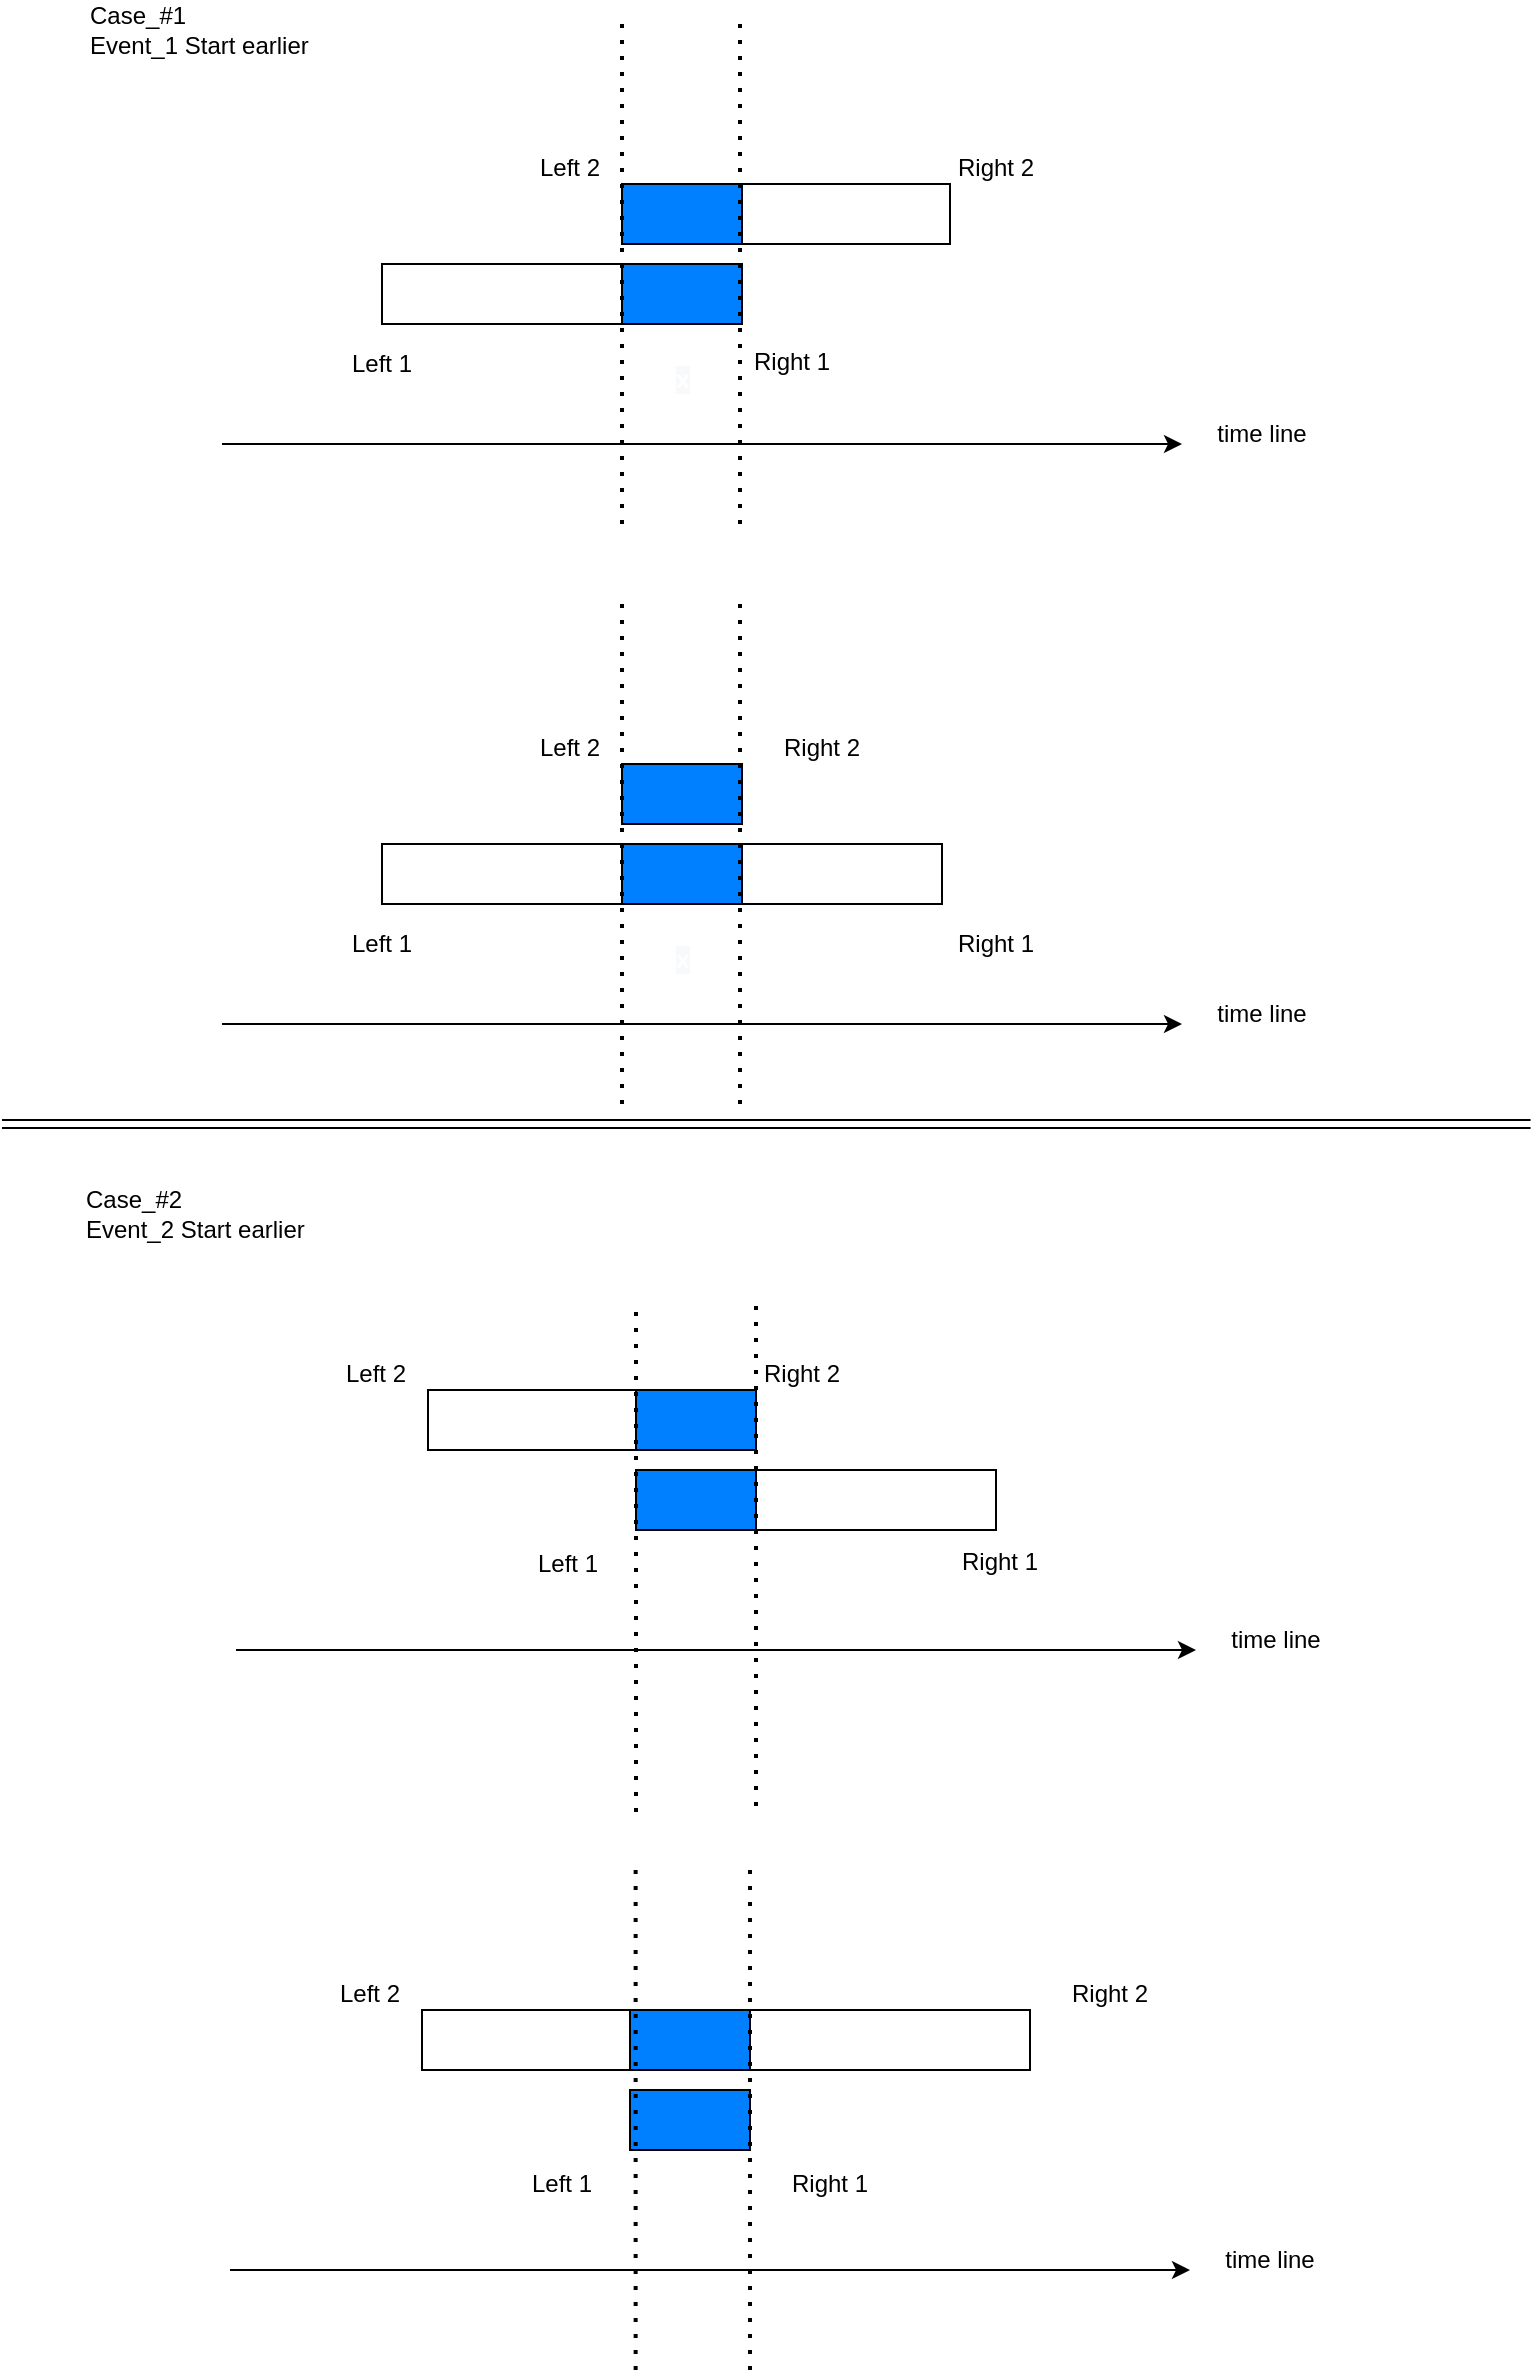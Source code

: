 <mxfile version="20.5.1" type="github">
  <diagram id="Ps43j80hUPKtJLKmb_Ai" name="第 1 页">
    <mxGraphModel dx="945" dy="495" grid="1" gridSize="10" guides="1" tooltips="1" connect="1" arrows="1" fold="1" page="1" pageScale="1" pageWidth="827" pageHeight="1169" math="0" shadow="0">
      <root>
        <mxCell id="0" />
        <mxCell id="1" parent="0" />
        <mxCell id="cgz2T8-mqlXwMZg0U_6v-1" value="" style="verticalLabelPosition=bottom;verticalAlign=top;html=1;shape=mxgraph.basic.rect;fillColor2=none;strokeWidth=1;size=20;indent=5;" parent="1" vertex="1">
          <mxGeometry x="310" y="140" width="164" height="30" as="geometry" />
        </mxCell>
        <mxCell id="cgz2T8-mqlXwMZg0U_6v-2" value="" style="verticalLabelPosition=bottom;verticalAlign=top;html=1;shape=mxgraph.basic.rect;fillColor2=none;strokeWidth=1;size=20;indent=5;" parent="1" vertex="1">
          <mxGeometry x="190" y="180" width="180" height="30" as="geometry" />
        </mxCell>
        <mxCell id="cgz2T8-mqlXwMZg0U_6v-3" value="Left 1" style="text;html=1;strokeColor=none;fillColor=none;align=center;verticalAlign=middle;whiteSpace=wrap;rounded=0;" parent="1" vertex="1">
          <mxGeometry x="160" y="215" width="60" height="30" as="geometry" />
        </mxCell>
        <mxCell id="cgz2T8-mqlXwMZg0U_6v-4" value="Left 2" style="text;html=1;strokeColor=none;fillColor=none;align=center;verticalAlign=middle;whiteSpace=wrap;rounded=0;" parent="1" vertex="1">
          <mxGeometry x="254" y="117" width="60" height="30" as="geometry" />
        </mxCell>
        <mxCell id="cgz2T8-mqlXwMZg0U_6v-5" value="Right 2" style="text;html=1;strokeColor=none;fillColor=none;align=center;verticalAlign=middle;whiteSpace=wrap;rounded=0;" parent="1" vertex="1">
          <mxGeometry x="467" y="117" width="60" height="30" as="geometry" />
        </mxCell>
        <mxCell id="cgz2T8-mqlXwMZg0U_6v-6" value="Right 1" style="text;html=1;strokeColor=none;fillColor=none;align=center;verticalAlign=middle;whiteSpace=wrap;rounded=0;" parent="1" vertex="1">
          <mxGeometry x="365" y="214" width="60" height="30" as="geometry" />
        </mxCell>
        <mxCell id="cgz2T8-mqlXwMZg0U_6v-7" value="&#xa;&lt;b style=&quot;color: rgb(0, 0, 0); font-family: Helvetica; font-size: 12px; font-style: normal; font-variant-ligatures: normal; font-variant-caps: normal; letter-spacing: normal; orphans: 2; text-align: center; text-indent: 0px; text-transform: none; widows: 2; word-spacing: 0px; -webkit-text-stroke-width: 0px; background-color: rgb(248, 249, 250); text-decoration-thickness: initial; text-decoration-style: initial; text-decoration-color: initial;&quot;&gt;&lt;font color=&quot;#ffffff&quot;&gt;x&lt;/font&gt;&lt;/b&gt;&#xa;&#xa;" style="verticalLabelPosition=bottom;verticalAlign=top;html=1;shape=mxgraph.basic.rect;fillColor2=none;strokeWidth=1;size=20;indent=5;fillColor=#007FFF;" parent="1" vertex="1">
          <mxGeometry x="310" y="180" width="60" height="30" as="geometry" />
        </mxCell>
        <mxCell id="cgz2T8-mqlXwMZg0U_6v-8" value="" style="verticalLabelPosition=bottom;verticalAlign=top;html=1;shape=mxgraph.basic.rect;fillColor2=none;strokeWidth=1;size=20;indent=5;fillColor=#007FFF;" parent="1" vertex="1">
          <mxGeometry x="310" y="140" width="60" height="30" as="geometry" />
        </mxCell>
        <mxCell id="cgz2T8-mqlXwMZg0U_6v-9" value="" style="endArrow=classic;html=1;rounded=0;" parent="1" edge="1">
          <mxGeometry width="50" height="50" relative="1" as="geometry">
            <mxPoint x="110" y="270" as="sourcePoint" />
            <mxPoint x="590" y="270" as="targetPoint" />
          </mxGeometry>
        </mxCell>
        <mxCell id="cgz2T8-mqlXwMZg0U_6v-10" value="time line" style="text;html=1;strokeColor=none;fillColor=none;align=center;verticalAlign=middle;whiteSpace=wrap;rounded=0;" parent="1" vertex="1">
          <mxGeometry x="600" y="250" width="60" height="30" as="geometry" />
        </mxCell>
        <mxCell id="cgz2T8-mqlXwMZg0U_6v-11" value="" style="endArrow=none;dashed=1;html=1;dashPattern=1 3;strokeWidth=2;rounded=0;" parent="1" edge="1">
          <mxGeometry width="50" height="50" relative="1" as="geometry">
            <mxPoint x="310" y="310" as="sourcePoint" />
            <mxPoint x="310" y="60" as="targetPoint" />
          </mxGeometry>
        </mxCell>
        <mxCell id="cgz2T8-mqlXwMZg0U_6v-12" value="" style="endArrow=none;dashed=1;html=1;dashPattern=1 3;strokeWidth=2;rounded=0;" parent="1" edge="1">
          <mxGeometry width="50" height="50" relative="1" as="geometry">
            <mxPoint x="369" y="310" as="sourcePoint" />
            <mxPoint x="369" y="60" as="targetPoint" />
          </mxGeometry>
        </mxCell>
        <mxCell id="cgz2T8-mqlXwMZg0U_6v-25" value="" style="verticalLabelPosition=bottom;verticalAlign=top;html=1;shape=mxgraph.basic.rect;fillColor2=none;strokeWidth=1;size=20;indent=5;" parent="1" vertex="1">
          <mxGeometry x="213" y="743" width="164" height="30" as="geometry" />
        </mxCell>
        <mxCell id="cgz2T8-mqlXwMZg0U_6v-26" value="" style="verticalLabelPosition=bottom;verticalAlign=top;html=1;shape=mxgraph.basic.rect;fillColor2=none;strokeWidth=1;size=20;indent=5;" parent="1" vertex="1">
          <mxGeometry x="317" y="783" width="180" height="30" as="geometry" />
        </mxCell>
        <mxCell id="cgz2T8-mqlXwMZg0U_6v-27" value="Left 1" style="text;html=1;strokeColor=none;fillColor=none;align=center;verticalAlign=middle;whiteSpace=wrap;rounded=0;" parent="1" vertex="1">
          <mxGeometry x="253" y="815" width="60" height="30" as="geometry" />
        </mxCell>
        <mxCell id="cgz2T8-mqlXwMZg0U_6v-28" value="Left 2" style="text;html=1;strokeColor=none;fillColor=none;align=center;verticalAlign=middle;whiteSpace=wrap;rounded=0;" parent="1" vertex="1">
          <mxGeometry x="157" y="720" width="60" height="30" as="geometry" />
        </mxCell>
        <mxCell id="cgz2T8-mqlXwMZg0U_6v-29" value="Right 2" style="text;html=1;strokeColor=none;fillColor=none;align=center;verticalAlign=middle;whiteSpace=wrap;rounded=0;" parent="1" vertex="1">
          <mxGeometry x="370" y="720" width="60" height="30" as="geometry" />
        </mxCell>
        <mxCell id="cgz2T8-mqlXwMZg0U_6v-30" value="Right 1" style="text;html=1;strokeColor=none;fillColor=none;align=center;verticalAlign=middle;whiteSpace=wrap;rounded=0;" parent="1" vertex="1">
          <mxGeometry x="469" y="814" width="60" height="30" as="geometry" />
        </mxCell>
        <mxCell id="cgz2T8-mqlXwMZg0U_6v-31" value="" style="verticalLabelPosition=bottom;verticalAlign=top;html=1;shape=mxgraph.basic.rect;fillColor2=none;strokeWidth=1;size=20;indent=5;fillColor=#007FFF;" parent="1" vertex="1">
          <mxGeometry x="317" y="783" width="60" height="30" as="geometry" />
        </mxCell>
        <mxCell id="cgz2T8-mqlXwMZg0U_6v-32" value="" style="verticalLabelPosition=bottom;verticalAlign=top;html=1;shape=mxgraph.basic.rect;fillColor2=none;strokeWidth=1;size=20;indent=5;fillColor=#007FFF;" parent="1" vertex="1">
          <mxGeometry x="317" y="743" width="60" height="30" as="geometry" />
        </mxCell>
        <mxCell id="cgz2T8-mqlXwMZg0U_6v-33" value="" style="endArrow=classic;html=1;rounded=0;" parent="1" edge="1">
          <mxGeometry width="50" height="50" relative="1" as="geometry">
            <mxPoint x="117" y="873" as="sourcePoint" />
            <mxPoint x="597.0" y="873" as="targetPoint" />
          </mxGeometry>
        </mxCell>
        <mxCell id="cgz2T8-mqlXwMZg0U_6v-34" value="time line" style="text;html=1;strokeColor=none;fillColor=none;align=center;verticalAlign=middle;whiteSpace=wrap;rounded=0;" parent="1" vertex="1">
          <mxGeometry x="607" y="853" width="60" height="30" as="geometry" />
        </mxCell>
        <mxCell id="cgz2T8-mqlXwMZg0U_6v-35" value="" style="endArrow=none;dashed=1;html=1;dashPattern=1 3;strokeWidth=2;rounded=0;" parent="1" edge="1">
          <mxGeometry width="50" height="50" relative="1" as="geometry">
            <mxPoint x="317" y="954" as="sourcePoint" />
            <mxPoint x="317" y="704" as="targetPoint" />
          </mxGeometry>
        </mxCell>
        <mxCell id="cgz2T8-mqlXwMZg0U_6v-36" value="" style="endArrow=none;dashed=1;html=1;dashPattern=1 3;strokeWidth=2;rounded=0;" parent="1" edge="1">
          <mxGeometry width="50" height="50" relative="1" as="geometry">
            <mxPoint x="377" y="951" as="sourcePoint" />
            <mxPoint x="377" y="701" as="targetPoint" />
          </mxGeometry>
        </mxCell>
        <mxCell id="cgz2T8-mqlXwMZg0U_6v-37" value="Case_#1&lt;br&gt;Event_1 Start earlier&amp;nbsp;" style="text;html=1;strokeColor=none;fillColor=none;align=left;verticalAlign=middle;whiteSpace=wrap;rounded=0;" parent="1" vertex="1">
          <mxGeometry x="42" y="48" width="120" height="30" as="geometry" />
        </mxCell>
        <mxCell id="cgz2T8-mqlXwMZg0U_6v-39" value="" style="shape=link;html=1;rounded=0;" parent="1" edge="1">
          <mxGeometry width="100" relative="1" as="geometry">
            <mxPoint y="610" as="sourcePoint" />
            <mxPoint x="764.286" y="610" as="targetPoint" />
          </mxGeometry>
        </mxCell>
        <mxCell id="KysFWouOR2_lqdSEL7cS-1" value="" style="verticalLabelPosition=bottom;verticalAlign=top;html=1;shape=mxgraph.basic.rect;fillColor2=none;strokeWidth=1;size=20;indent=5;" parent="1" vertex="1">
          <mxGeometry x="310" y="430" width="50" height="30" as="geometry" />
        </mxCell>
        <mxCell id="KysFWouOR2_lqdSEL7cS-2" value="" style="verticalLabelPosition=bottom;verticalAlign=top;html=1;shape=mxgraph.basic.rect;fillColor2=none;strokeWidth=1;size=20;indent=5;" parent="1" vertex="1">
          <mxGeometry x="190" y="470" width="280" height="30" as="geometry" />
        </mxCell>
        <mxCell id="KysFWouOR2_lqdSEL7cS-3" value="Left 1" style="text;html=1;strokeColor=none;fillColor=none;align=center;verticalAlign=middle;whiteSpace=wrap;rounded=0;" parent="1" vertex="1">
          <mxGeometry x="160" y="505" width="60" height="30" as="geometry" />
        </mxCell>
        <mxCell id="KysFWouOR2_lqdSEL7cS-4" value="Left 2" style="text;html=1;strokeColor=none;fillColor=none;align=center;verticalAlign=middle;whiteSpace=wrap;rounded=0;" parent="1" vertex="1">
          <mxGeometry x="254" y="407" width="60" height="30" as="geometry" />
        </mxCell>
        <mxCell id="KysFWouOR2_lqdSEL7cS-5" value="Right 2" style="text;html=1;strokeColor=none;fillColor=none;align=center;verticalAlign=middle;whiteSpace=wrap;rounded=0;" parent="1" vertex="1">
          <mxGeometry x="380" y="407" width="60" height="30" as="geometry" />
        </mxCell>
        <mxCell id="KysFWouOR2_lqdSEL7cS-6" value="Right 1" style="text;html=1;strokeColor=none;fillColor=none;align=center;verticalAlign=middle;whiteSpace=wrap;rounded=0;" parent="1" vertex="1">
          <mxGeometry x="467" y="505" width="60" height="30" as="geometry" />
        </mxCell>
        <mxCell id="KysFWouOR2_lqdSEL7cS-7" value="&#xa;&lt;b style=&quot;color: rgb(0, 0, 0); font-family: Helvetica; font-size: 12px; font-style: normal; font-variant-ligatures: normal; font-variant-caps: normal; letter-spacing: normal; orphans: 2; text-align: center; text-indent: 0px; text-transform: none; widows: 2; word-spacing: 0px; -webkit-text-stroke-width: 0px; background-color: rgb(248, 249, 250); text-decoration-thickness: initial; text-decoration-style: initial; text-decoration-color: initial;&quot;&gt;&lt;font color=&quot;#ffffff&quot;&gt;x&lt;/font&gt;&lt;/b&gt;&#xa;&#xa;" style="verticalLabelPosition=bottom;verticalAlign=top;html=1;shape=mxgraph.basic.rect;fillColor2=none;strokeWidth=1;size=20;indent=5;fillColor=#007FFF;" parent="1" vertex="1">
          <mxGeometry x="310" y="470" width="60" height="30" as="geometry" />
        </mxCell>
        <mxCell id="KysFWouOR2_lqdSEL7cS-8" value="" style="verticalLabelPosition=bottom;verticalAlign=top;html=1;shape=mxgraph.basic.rect;fillColor2=none;strokeWidth=1;size=20;indent=5;fillColor=#007FFF;" parent="1" vertex="1">
          <mxGeometry x="310" y="430" width="60" height="30" as="geometry" />
        </mxCell>
        <mxCell id="KysFWouOR2_lqdSEL7cS-9" value="" style="endArrow=classic;html=1;rounded=0;" parent="1" edge="1">
          <mxGeometry width="50" height="50" relative="1" as="geometry">
            <mxPoint x="110" y="560" as="sourcePoint" />
            <mxPoint x="590" y="560" as="targetPoint" />
          </mxGeometry>
        </mxCell>
        <mxCell id="KysFWouOR2_lqdSEL7cS-10" value="time line" style="text;html=1;strokeColor=none;fillColor=none;align=center;verticalAlign=middle;whiteSpace=wrap;rounded=0;" parent="1" vertex="1">
          <mxGeometry x="600" y="540" width="60" height="30" as="geometry" />
        </mxCell>
        <mxCell id="KysFWouOR2_lqdSEL7cS-11" value="" style="endArrow=none;dashed=1;html=1;dashPattern=1 3;strokeWidth=2;rounded=0;" parent="1" edge="1">
          <mxGeometry width="50" height="50" relative="1" as="geometry">
            <mxPoint x="310" y="600" as="sourcePoint" />
            <mxPoint x="310" y="350" as="targetPoint" />
          </mxGeometry>
        </mxCell>
        <mxCell id="KysFWouOR2_lqdSEL7cS-12" value="" style="endArrow=none;dashed=1;html=1;dashPattern=1 3;strokeWidth=2;rounded=0;" parent="1" edge="1">
          <mxGeometry width="50" height="50" relative="1" as="geometry">
            <mxPoint x="369" y="600" as="sourcePoint" />
            <mxPoint x="369" y="350" as="targetPoint" />
          </mxGeometry>
        </mxCell>
        <mxCell id="KysFWouOR2_lqdSEL7cS-25" value="Case_#2&lt;br&gt;Event_2 Start earlier&amp;nbsp;" style="text;html=1;strokeColor=none;fillColor=none;align=left;verticalAlign=middle;whiteSpace=wrap;rounded=0;" parent="1" vertex="1">
          <mxGeometry x="40" y="640" width="120" height="30" as="geometry" />
        </mxCell>
        <mxCell id="KysFWouOR2_lqdSEL7cS-27" value="" style="verticalLabelPosition=bottom;verticalAlign=top;html=1;shape=mxgraph.basic.rect;fillColor2=none;strokeWidth=1;size=20;indent=5;" parent="1" vertex="1">
          <mxGeometry x="210" y="1053" width="304" height="30" as="geometry" />
        </mxCell>
        <mxCell id="KysFWouOR2_lqdSEL7cS-28" value="" style="verticalLabelPosition=bottom;verticalAlign=top;html=1;shape=mxgraph.basic.rect;fillColor2=none;strokeWidth=1;size=20;indent=5;" parent="1" vertex="1">
          <mxGeometry x="314" y="1093" width="50" height="30" as="geometry" />
        </mxCell>
        <mxCell id="KysFWouOR2_lqdSEL7cS-29" value="Left 1" style="text;html=1;strokeColor=none;fillColor=none;align=center;verticalAlign=middle;whiteSpace=wrap;rounded=0;" parent="1" vertex="1">
          <mxGeometry x="250" y="1125" width="60" height="30" as="geometry" />
        </mxCell>
        <mxCell id="KysFWouOR2_lqdSEL7cS-30" value="Left 2" style="text;html=1;strokeColor=none;fillColor=none;align=center;verticalAlign=middle;whiteSpace=wrap;rounded=0;" parent="1" vertex="1">
          <mxGeometry x="154" y="1030" width="60" height="30" as="geometry" />
        </mxCell>
        <mxCell id="KysFWouOR2_lqdSEL7cS-31" value="Right 2" style="text;html=1;strokeColor=none;fillColor=none;align=center;verticalAlign=middle;whiteSpace=wrap;rounded=0;" parent="1" vertex="1">
          <mxGeometry x="524" y="1030" width="60" height="30" as="geometry" />
        </mxCell>
        <mxCell id="KysFWouOR2_lqdSEL7cS-32" value="Right 1" style="text;html=1;strokeColor=none;fillColor=none;align=center;verticalAlign=middle;whiteSpace=wrap;rounded=0;" parent="1" vertex="1">
          <mxGeometry x="384" y="1125" width="60" height="30" as="geometry" />
        </mxCell>
        <mxCell id="KysFWouOR2_lqdSEL7cS-33" value="" style="verticalLabelPosition=bottom;verticalAlign=top;html=1;shape=mxgraph.basic.rect;fillColor2=none;strokeWidth=1;size=20;indent=5;fillColor=#007FFF;" parent="1" vertex="1">
          <mxGeometry x="314" y="1093" width="60" height="30" as="geometry" />
        </mxCell>
        <mxCell id="KysFWouOR2_lqdSEL7cS-34" value="" style="verticalLabelPosition=bottom;verticalAlign=top;html=1;shape=mxgraph.basic.rect;fillColor2=none;strokeWidth=1;size=20;indent=5;fillColor=#007FFF;" parent="1" vertex="1">
          <mxGeometry x="314" y="1053" width="60" height="30" as="geometry" />
        </mxCell>
        <mxCell id="KysFWouOR2_lqdSEL7cS-35" value="" style="endArrow=classic;html=1;rounded=0;" parent="1" edge="1">
          <mxGeometry width="50" height="50" relative="1" as="geometry">
            <mxPoint x="114" y="1183" as="sourcePoint" />
            <mxPoint x="594" y="1183" as="targetPoint" />
          </mxGeometry>
        </mxCell>
        <mxCell id="KysFWouOR2_lqdSEL7cS-36" value="time line" style="text;html=1;strokeColor=none;fillColor=none;align=center;verticalAlign=middle;whiteSpace=wrap;rounded=0;" parent="1" vertex="1">
          <mxGeometry x="604" y="1163" width="60" height="30" as="geometry" />
        </mxCell>
        <mxCell id="KysFWouOR2_lqdSEL7cS-37" value="" style="endArrow=none;dashed=1;html=1;dashPattern=1 3;strokeWidth=2;rounded=0;" parent="1" edge="1">
          <mxGeometry width="50" height="50" relative="1" as="geometry">
            <mxPoint x="316.82" y="1233" as="sourcePoint" />
            <mxPoint x="316.82" y="983" as="targetPoint" />
          </mxGeometry>
        </mxCell>
        <mxCell id="KysFWouOR2_lqdSEL7cS-38" value="" style="endArrow=none;dashed=1;html=1;dashPattern=1 3;strokeWidth=2;rounded=0;" parent="1" edge="1">
          <mxGeometry width="50" height="50" relative="1" as="geometry">
            <mxPoint x="374.0" y="1233.0" as="sourcePoint" />
            <mxPoint x="374.0" y="983.0" as="targetPoint" />
          </mxGeometry>
        </mxCell>
      </root>
    </mxGraphModel>
  </diagram>
</mxfile>
